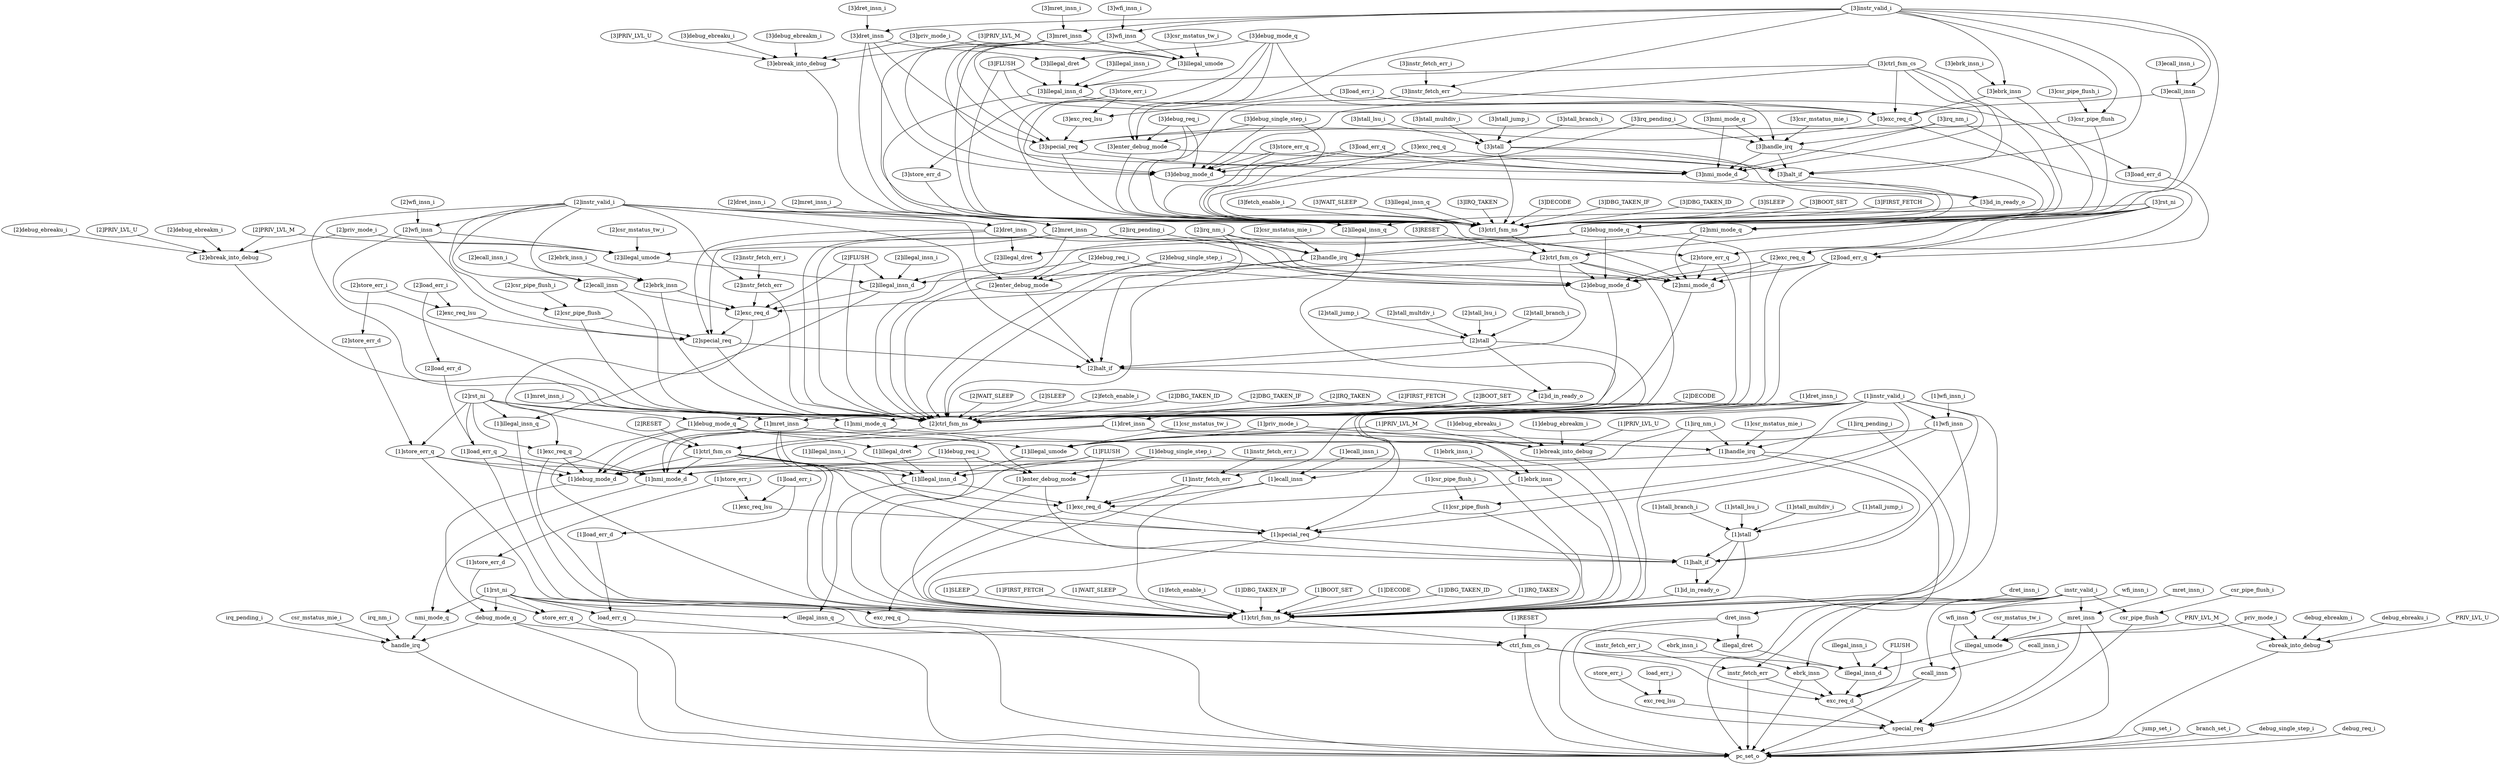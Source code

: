 strict digraph "" {
	"[3]irq_nm_i"	 [complexity=64,
		importance=3.10636393658,
		rank=0.0485369365091];
	"[3]handle_irq"	 [complexity=58,
		importance=3.10136632041,
		rank=0.0534718331106];
	"[3]irq_nm_i" -> "[3]handle_irq";
	"[3]nmi_mode_d"	 [complexity=37,
		importance=0.906310172233,
		rank=0.0244948695198];
	"[3]irq_nm_i" -> "[3]nmi_mode_d";
	"[3]ctrl_fsm_ns"	 [complexity=49,
		importance=1.00782745891,
		rank=0.0205679073247];
	"[3]irq_nm_i" -> "[3]ctrl_fsm_ns";
	"[1]special_req"	 [complexity=30,
		importance=0.51160088407,
		rank=0.0170533628023];
	"[1]ctrl_fsm_ns"	 [complexity=23,
		importance=0.14264191903,
		rank=0.00620182256653];
	"[1]special_req" -> "[1]ctrl_fsm_ns";
	"[1]halt_if"	 [complexity=27,
		importance=0.165482612212,
		rank=0.00612898563747];
	"[1]special_req" -> "[1]halt_if";
	"[3]exc_req_lsu"	 [complexity=63,
		importance=3.11465377059,
		rank=0.0494389487395];
	"[3]special_req"	 [complexity=56,
		importance=3.10715750371,
		rank=0.0554849554233];
	"[3]exc_req_lsu" -> "[3]special_req";
	"[3]fetch_enable_i"	 [complexity=50,
		importance=1.01282507508,
		rank=0.0202565015015];
	"[3]fetch_enable_i" -> "[3]ctrl_fsm_ns";
	"[3]WAIT_SLEEP"	 [complexity=51,
		importance=1.01282507508,
		rank=0.0198593151976];
	"[3]WAIT_SLEEP" -> "[3]ctrl_fsm_ns";
	"[1]debug_mode_d"	 [complexity=26,
		importance=0.0791999291543,
		rank=0.00304615112132];
	debug_mode_q	 [complexity=24,
		importance=0.0721738543768,
		rank=0.00300724393237];
	"[1]debug_mode_d" -> debug_mode_q;
	"[2]DECODE"	 [complexity=30,
		importance=2.71053315458,
		rank=0.0903511051526];
	"[2]ctrl_fsm_ns"	 [complexity=20,
		importance=0.270553553841,
		rank=0.0135276776921];
	"[2]DECODE" -> "[2]ctrl_fsm_ns";
	irq_nm_i	 [complexity=7,
		importance=0.0893454862501,
		rank=0.0127636408929];
	handle_irq	 [complexity=1,
		importance=0.0843478700834,
		rank=0.0843478700834];
	irq_nm_i -> handle_irq;
	"[2]csr_pipe_flush"	 [complexity=34,
		importance=0.902998632097,
		rank=0.026558783297];
	"[2]csr_pipe_flush" -> "[2]ctrl_fsm_ns";
	"[2]special_req"	 [complexity=27,
		importance=0.895335788502,
		rank=0.0331605847593];
	"[2]csr_pipe_flush" -> "[2]special_req";
	dret_insn_i	 [complexity=27,
		importance=0.0759665216691,
		rank=0.00281357487663];
	dret_insn	 [complexity=24,
		importance=0.0709689055024,
		rank=0.00295703772927];
	dret_insn_i -> dret_insn;
	"[3]csr_pipe_flush_i"	 [complexity=66,
		importance=3.11981796347,
		rank=0.0472699691435];
	"[3]csr_pipe_flush"	 [complexity=63,
		importance=3.1148203473,
		rank=0.0494415928143];
	"[3]csr_pipe_flush_i" -> "[3]csr_pipe_flush";
	"[2]stall_multdiv_i"	 [complexity=34,
		importance=0.900172576255,
		rank=0.0264756640075];
	"[2]stall"	 [complexity=29,
		importance=0.895174960088,
		rank=0.030868102072];
	"[2]stall_multdiv_i" -> "[2]stall";
	"[2]rst_ni"	 [complexity=19,
		importance=0.443172525259,
		rank=0.0233248697505];
	"[1]debug_mode_q"	 [complexity=21,
		importance=0.200085489188,
		rank=0.0095278804375];
	"[2]rst_ni" -> "[1]debug_mode_q";
	"[1]exc_req_q"	 [complexity=26,
		importance=0.436015628643,
		rank=0.0167698318709];
	"[2]rst_ni" -> "[1]exc_req_q";
	"[1]load_err_q"	 [complexity=26,
		importance=0.436403765695,
		rank=0.016784760219];
	"[2]rst_ni" -> "[1]load_err_q";
	"[1]ctrl_fsm_cs"	 [complexity=18,
		importance=0.219087454546,
		rank=0.0121715252526];
	"[2]rst_ni" -> "[1]ctrl_fsm_cs";
	"[1]illegal_insn_q"	 [complexity=24,
		importance=0.152119421746,
		rank=0.00633830923941];
	"[2]rst_ni" -> "[1]illegal_insn_q";
	"[1]store_err_q"	 [complexity=26,
		importance=0.436403765695,
		rank=0.016784760219];
	"[2]rst_ni" -> "[1]store_err_q";
	"[1]nmi_mode_q"	 [complexity=38,
		importance=0.514967875669,
		rank=0.0135517862018];
	"[2]rst_ni" -> "[1]nmi_mode_q";
	exc_req_lsu	 [complexity=8,
		importance=0.0376465155033,
		rank=0.00470581443791];
	special_req	 [complexity=1,
		importance=0.0301502486231,
		rank=0.0301502486231];
	exc_req_lsu -> special_req;
	"[1]instr_valid_i"	 [complexity=15,
		importance=0.18166396143,
		rank=0.012110930762];
	"[1]dret_insn"	 [complexity=21,
		importance=0.198880540313,
		rank=0.00947050191968];
	"[1]instr_valid_i" -> "[1]dret_insn";
	"[1]ecall_insn"	 [complexity=12,
		importance=0.176666345263,
		rank=0.0147221954386];
	"[1]instr_valid_i" -> "[1]ecall_insn";
	"[1]mret_insn"	 [complexity=24,
		importance=0.203596889091,
		rank=0.00848320371213];
	"[1]instr_valid_i" -> "[1]mret_insn";
	"[1]enter_debug_mode"	 [complexity=32,
		importance=0.667568568558,
		rank=0.0208615177674];
	"[1]instr_valid_i" -> "[1]enter_debug_mode";
	"[1]wfi_insn"	 [complexity=24,
		importance=0.203596889091,
		rank=0.00848320371213];
	"[1]instr_valid_i" -> "[1]wfi_insn";
	"[1]instr_fetch_err"	 [complexity=12,
		importance=0.176666345263,
		rank=0.0147221954386];
	"[1]instr_valid_i" -> "[1]instr_fetch_err";
	"[1]instr_valid_i" -> "[1]ctrl_fsm_ns";
	"[1]csr_pipe_flush"	 [complexity=37,
		importance=0.519263727664,
		rank=0.0140341548017];
	"[1]instr_valid_i" -> "[1]csr_pipe_flush";
	"[1]ebrk_insn"	 [complexity=12,
		importance=0.176666345263,
		rank=0.0147221954386];
	"[1]instr_valid_i" -> "[1]ebrk_insn";
	"[1]instr_valid_i" -> "[1]halt_if";
	"[2]load_err_d"	 [complexity=28,
		importance=0.442650707218,
		rank=0.0158089538292];
	"[2]load_err_d" -> "[1]load_err_q";
	"[3]illegal_umode"	 [complexity=76,
		importance=3.14502966577,
		rank=0.0413819692864];
	"[3]illegal_insn_d"	 [complexity=70,
		importance=3.13459045191,
		rank=0.0447798635987];
	"[3]illegal_umode" -> "[3]illegal_insn_d";
	"[2]WAIT_SLEEP"	 [complexity=22,
		importance=0.275551170008,
		rank=0.0125250531822];
	"[2]WAIT_SLEEP" -> "[2]ctrl_fsm_ns";
	"[1]debug_mode_q" -> "[1]debug_mode_d";
	"[1]debug_mode_q" -> "[1]enter_debug_mode";
	"[1]illegal_dret"	 [complexity=18,
		importance=0.191217696719,
		rank=0.0106232053733];
	"[1]debug_mode_q" -> "[1]illegal_dret";
	"[1]handle_irq"	 [complexity=32,
		importance=0.505809700777,
		rank=0.0158065531493];
	"[1]debug_mode_q" -> "[1]handle_irq";
	"[1]debug_mode_q" -> "[1]ctrl_fsm_ns";
	debug_ebreaku_i	 [complexity=9,
		importance=0.0341541528043,
		rank=0.00379490586714];
	ebreak_into_debug	 [complexity=2,
		importance=0.0291565366376,
		rank=0.0145782683188];
	debug_ebreaku_i -> ebreak_into_debug;
	"[2]ebreak_into_debug"	 [complexity=22,
		importance=0.28471288929,
		rank=0.0129414949677];
	"[2]ebreak_into_debug" -> "[2]ctrl_fsm_ns";
	instr_fetch_err	 [complexity=15,
		importance=0.0487547104522,
		rank=0.00325031403015];
	pc_set_o	 [complexity=0,
		importance=0.0149972011882,
		rank=0.0];
	instr_fetch_err -> pc_set_o;
	exc_req_d	 [complexity=8,
		importance=0.0410918668578,
		rank=0.00513648335723];
	instr_fetch_err -> exc_req_d;
	"[1]SLEEP"	 [complexity=25,
		importance=0.147639535197,
		rank=0.00590558140788];
	"[1]SLEEP" -> "[1]ctrl_fsm_ns";
	"[1]FIRST_FETCH"	 [complexity=27,
		importance=0.290281454227,
		rank=0.0107511649714];
	"[1]FIRST_FETCH" -> "[1]ctrl_fsm_ns";
	"[1]exc_req_q" -> "[1]debug_mode_d";
	"[1]nmi_mode_d"	 [complexity=9,
		importance=0.101113437107,
		rank=0.0112348263452];
	"[1]exc_req_q" -> "[1]nmi_mode_d";
	"[1]exc_req_q" -> "[1]ctrl_fsm_ns";
	"[1]debug_req_i"	 [complexity=37,
		importance=0.672566184724,
		rank=0.018177464452];
	"[1]debug_req_i" -> "[1]debug_mode_d";
	"[1]debug_req_i" -> "[1]enter_debug_mode";
	"[1]debug_req_i" -> "[1]ctrl_fsm_ns";
	illegal_insn_i	 [complexity=21,
		importance=0.0625808129944,
		rank=0.00298003871402];
	illegal_insn_d	 [complexity=15,
		importance=0.0575831968278,
		rank=0.00383887978852];
	illegal_insn_i -> illegal_insn_d;
	"[1]PRIV_LVL_U"	 [complexity=32,
		importance=0.161798870646,
		rank=0.0050562147077];
	"[1]ebreak_into_debug"	 [complexity=25,
		importance=0.15680125448,
		rank=0.00627205017919];
	"[1]PRIV_LVL_U" -> "[1]ebreak_into_debug";
	"[2]debug_req_i"	 [complexity=34,
		importance=1.18421272397,
		rank=0.034829785999];
	"[2]enter_debug_mode"	 [complexity=29,
		importance=1.1792151078,
		rank=0.0406625899242];
	"[2]debug_req_i" -> "[2]enter_debug_mode";
	"[2]debug_mode_d"	 [complexity=23,
		importance=0.207111563965,
		rank=0.00900485060717];
	"[2]debug_req_i" -> "[2]debug_mode_d";
	"[2]debug_req_i" -> "[2]ctrl_fsm_ns";
	"[2]halt_if"	 [complexity=24,
		importance=0.293394247022,
		rank=0.0122247602926];
	"[2]enter_debug_mode" -> "[2]halt_if";
	"[2]enter_debug_mode" -> "[2]ctrl_fsm_ns";
	"[3]ecall_insn"	 [complexity=70,
		importance=3.12576196554,
		rank=0.0446537423648];
	"[3]exc_req_d"	 [complexity=63,
		importance=3.11809912194,
		rank=0.0494936368562];
	"[3]ecall_insn" -> "[3]exc_req_d";
	"[3]ecall_insn" -> "[3]ctrl_fsm_ns";
	"[1]rst_ni"	 [complexity=4,
		importance=0.321121383034,
		rank=0.0802803457586];
	"[1]rst_ni" -> debug_mode_q;
	nmi_mode_q	 [complexity=7,
		importance=0.0935060449753,
		rank=0.013358006425];
	"[1]rst_ni" -> nmi_mode_q;
	store_err_q	 [complexity=3,
		importance=0.158450020486,
		rank=0.0528166734954];
	"[1]rst_ni" -> store_err_q;
	illegal_insn_q	 [complexity=1,
		importance=0.0244747039037,
		rank=0.0244747039037];
	"[1]rst_ni" -> illegal_insn_q;
	exc_req_q	 [complexity=3,
		importance=0.158061883434,
		rank=0.052687294478];
	"[1]rst_ni" -> exc_req_q;
	ctrl_fsm_cs	 [complexity=21,
		importance=0.0911758197353,
		rank=0.00434170570168];
	"[1]rst_ni" -> ctrl_fsm_cs;
	load_err_q	 [complexity=3,
		importance=0.158450020486,
		rank=0.0528166734954];
	"[1]rst_ni" -> load_err_q;
	"[2]SLEEP"	 [complexity=22,
		importance=0.275551170008,
		rank=0.0125250531822];
	"[2]SLEEP" -> "[2]ctrl_fsm_ns";
	"[3]store_err_i"	 [complexity=66,
		importance=3.11965138675,
		rank=0.0472674452538];
	"[3]store_err_i" -> "[3]exc_req_lsu";
	"[3]store_err_d"	 [complexity=25,
		importance=0.826385611651,
		rank=0.033055424466];
	"[3]store_err_i" -> "[3]store_err_d";
	debug_mode_q -> pc_set_o;
	illegal_dret	 [complexity=21,
		importance=0.0633060619081,
		rank=0.00301457437657];
	debug_mode_q -> illegal_dret;
	debug_mode_q -> handle_irq;
	"[2]ecall_insn"	 [complexity=41,
		importance=0.913940250331,
		rank=0.0222912256178];
	"[2]ecall_insn" -> "[2]ctrl_fsm_ns";
	"[2]exc_req_d"	 [complexity=34,
		importance=0.906277406737,
		rank=0.0266552178452];
	"[2]ecall_insn" -> "[2]exc_req_d";
	"[2]store_err_i"	 [complexity=37,
		importance=0.907829671549,
		rank=0.0245359370689];
	"[2]store_err_d"	 [complexity=28,
		importance=0.442650707218,
		rank=0.0158089538292];
	"[2]store_err_i" -> "[2]store_err_d";
	"[2]exc_req_lsu"	 [complexity=34,
		importance=0.902832055382,
		rank=0.0265538839818];
	"[2]store_err_i" -> "[2]exc_req_lsu";
	"[2]dret_insn"	 [complexity=50,
		importance=0.936154445381,
		rank=0.0187230889076];
	"[2]dret_insn" -> "[2]debug_mode_d";
	"[2]dret_insn" -> "[2]ctrl_fsm_ns";
	"[2]illegal_dret"	 [complexity=47,
		importance=0.928491601787,
		rank=0.0197551404636];
	"[2]dret_insn" -> "[2]illegal_dret";
	"[2]dret_insn" -> "[2]special_req";
	"[2]stall_lsu_i"	 [complexity=34,
		importance=0.900172576255,
		rank=0.0264756640075];
	"[2]stall_lsu_i" -> "[2]stall";
	"[2]store_err_d" -> "[1]store_err_q";
	"[3]PRIV_LVL_M"	 [complexity=58,
		importance=1.02698441053,
		rank=0.0177066277677];
	"[3]PRIV_LVL_M" -> "[3]illegal_umode";
	"[3]ebreak_into_debug"	 [complexity=51,
		importance=1.02198679436,
		rank=0.0200389567521];
	"[3]PRIV_LVL_M" -> "[3]ebreak_into_debug";
	"[2]load_err_q"	 [complexity=23,
		importance=0.820138670127,
		rank=0.035658203049];
	"[2]load_err_q" -> "[2]debug_mode_d";
	"[2]load_err_q" -> "[2]ctrl_fsm_ns";
	"[2]nmi_mode_d"	 [complexity=40,
		importance=0.522575267801,
		rank=0.013064381695];
	"[2]load_err_q" -> "[2]nmi_mode_d";
	"[1]stall_multdiv_i"	 [complexity=37,
		importance=0.516437671822,
		rank=0.0139577749141];
	"[1]stall"	 [complexity=32,
		importance=0.511440055656,
		rank=0.0159825017392];
	"[1]stall_multdiv_i" -> "[1]stall";
	ebrk_insn_i	 [complexity=18,
		importance=0.0537523266188,
		rank=0.00298624036771];
	ebrk_insn	 [complexity=15,
		importance=0.0487547104522,
		rank=0.00325031403015];
	ebrk_insn_i -> ebrk_insn;
	"[2]load_err_i"	 [complexity=37,
		importance=0.907829671549,
		rank=0.0245359370689];
	"[2]load_err_i" -> "[2]load_err_d";
	"[2]load_err_i" -> "[2]exc_req_lsu";
	"[3]store_err_q"	 [complexity=52,
		importance=3.03196038533,
		rank=0.0583069304872];
	"[3]store_err_q" -> "[3]nmi_mode_d";
	"[3]debug_mode_d"	 [complexity=52,
		importance=0.944385469033,
		rank=0.0181612590199];
	"[3]store_err_q" -> "[3]debug_mode_d";
	"[3]store_err_q" -> "[3]ctrl_fsm_ns";
	"[1]RESET"	 [complexity=23,
		importance=0.096173435902,
		rank=0.00418145373487];
	"[1]RESET" -> ctrl_fsm_cs;
	"[2]store_err_q"	 [complexity=23,
		importance=0.820138670127,
		rank=0.035658203049];
	"[2]store_err_q" -> "[2]debug_mode_d";
	"[2]store_err_q" -> "[2]ctrl_fsm_ns";
	"[2]store_err_q" -> "[2]nmi_mode_d";
	wfi_insn_i	 [complexity=30,
		importance=0.080682870447,
		rank=0.0026894290149];
	wfi_insn	 [complexity=27,
		importance=0.0756852542803,
		rank=0.00280315756594];
	wfi_insn_i -> wfi_insn;
	"[1]dret_insn" -> "[1]special_req";
	"[1]dret_insn" -> "[1]debug_mode_d";
	"[1]dret_insn" -> "[1]illegal_dret";
	"[1]dret_insn" -> "[1]ctrl_fsm_ns";
	"[3]csr_mstatus_mie_i"	 [complexity=64,
		importance=3.10636393658,
		rank=0.0485369365091];
	"[3]csr_mstatus_mie_i" -> "[3]handle_irq";
	instr_fetch_err_i	 [complexity=18,
		importance=0.0537523266188,
		rank=0.00298624036771];
	instr_fetch_err_i -> instr_fetch_err;
	jump_set_i	 [complexity=2,
		importance=0.0199948173549,
		rank=0.00999740867744];
	jump_set_i -> pc_set_o;
	"[1]csr_mstatus_tw_i"	 [complexity=24,
		importance=0.200931661663,
		rank=0.00837215256931];
	"[1]illegal_umode"	 [complexity=18,
		importance=0.195934045497,
		rank=0.0108852247498];
	"[1]csr_mstatus_tw_i" -> "[1]illegal_umode";
	"[3]illegal_insn_q"	 [complexity=50,
		importance=1.01730496162,
		rank=0.0203460992325];
	"[3]illegal_insn_q" -> "[3]ctrl_fsm_ns";
	"[1]ecall_insn" -> "[1]ctrl_fsm_ns";
	"[1]exc_req_d"	 [complexity=5,
		importance=0.169003501669,
		rank=0.0338007003337];
	"[1]ecall_insn" -> "[1]exc_req_d";
	wfi_insn -> special_req;
	illegal_umode	 [complexity=21,
		importance=0.0680224106859,
		rank=0.00323916241362];
	wfi_insn -> illegal_umode;
	csr_pipe_flush_i	 [complexity=11,
		importance=0.0428107083841,
		rank=0.00389188258038];
	csr_pipe_flush	 [complexity=8,
		importance=0.0378130922175,
		rank=0.00472663652719];
	csr_pipe_flush_i -> csr_pipe_flush;
	"[2]debug_mode_q"	 [complexity=50,
		importance=0.937359394256,
		rank=0.0187471878851];
	"[2]debug_mode_q" -> "[2]enter_debug_mode";
	"[2]debug_mode_q" -> "[2]debug_mode_d";
	"[2]handle_irq"	 [complexity=29,
		importance=0.88954460521,
		rank=0.0306739519038];
	"[2]debug_mode_q" -> "[2]handle_irq";
	"[2]debug_mode_q" -> "[2]ctrl_fsm_ns";
	"[2]debug_mode_q" -> "[2]illegal_dret";
	"[2]illegal_insn_q"	 [complexity=21,
		importance=0.280031056557,
		rank=0.013334812217];
	"[3]illegal_insn_d" -> "[2]illegal_insn_q";
	"[3]illegal_insn_d" -> "[3]exc_req_d";
	"[2]fetch_enable_i"	 [complexity=21,
		importance=0.275551170008,
		rank=0.0131214842861];
	"[2]fetch_enable_i" -> "[2]ctrl_fsm_ns";
	"[2]csr_mstatus_mie_i"	 [complexity=35,
		importance=0.894542221376,
		rank=0.0255583491822];
	"[2]csr_mstatus_mie_i" -> "[2]handle_irq";
	"[2]id_in_ready_o"	 [complexity=21,
		importance=0.279869955333,
		rank=0.0133271407302];
	"[2]id_in_ready_o" -> "[2]ctrl_fsm_ns";
	"[2]debug_mode_d" -> "[1]debug_mode_q";
	"[2]DBG_TAKEN_ID"	 [complexity=22,
		importance=0.275551170008,
		rank=0.0125250531822];
	"[2]DBG_TAKEN_ID" -> "[2]ctrl_fsm_ns";
	"[3]illegal_insn_i"	 [complexity=76,
		importance=3.13958806808,
		rank=0.0413103693168];
	"[3]illegal_insn_i" -> "[3]illegal_insn_d";
	"[2]DBG_TAKEN_IF"	 [complexity=26,
		importance=0.81665827769,
		rank=0.0314099337573];
	"[2]DBG_TAKEN_IF" -> "[2]ctrl_fsm_ns";
	"[1]WAIT_SLEEP"	 [complexity=25,
		importance=0.147639535197,
		rank=0.00590558140788];
	"[1]WAIT_SLEEP" -> "[1]ctrl_fsm_ns";
	"[3]priv_mode_i"	 [complexity=58,
		importance=1.02698441053,
		rank=0.0177066277677];
	"[3]priv_mode_i" -> "[3]illegal_umode";
	"[3]priv_mode_i" -> "[3]ebreak_into_debug";
	"[1]illegal_insn_d"	 [complexity=12,
		importance=0.185494831639,
		rank=0.0154579026365];
	"[1]illegal_insn_d" -> illegal_insn_q;
	"[1]illegal_insn_d" -> "[1]exc_req_d";
	"[2]instr_fetch_err_i"	 [complexity=44,
		importance=0.918937866498,
		rank=0.0208849515113];
	"[2]instr_fetch_err"	 [complexity=41,
		importance=0.913940250331,
		rank=0.0222912256178];
	"[2]instr_fetch_err_i" -> "[2]instr_fetch_err";
	"[1]csr_pipe_flush_i"	 [complexity=40,
		importance=0.524261343831,
		rank=0.0131065335958];
	"[1]csr_pipe_flush_i" -> "[1]csr_pipe_flush";
	"[3]halt_if"	 [complexity=53,
		importance=1.03066815209,
		rank=0.0194465689074];
	"[3]handle_irq" -> "[3]halt_if";
	"[3]handle_irq" -> "[3]nmi_mode_d";
	"[3]handle_irq" -> "[3]ctrl_fsm_ns";
	"[3]ebrk_insn"	 [complexity=70,
		importance=3.12576196554,
		rank=0.0446537423648];
	"[3]ebrk_insn" -> "[3]exc_req_d";
	"[3]ebrk_insn" -> "[3]ctrl_fsm_ns";
	"[1]load_err_q" -> "[1]debug_mode_d";
	"[1]load_err_q" -> "[1]nmi_mode_d";
	"[1]load_err_q" -> "[1]ctrl_fsm_ns";
	"[3]FLUSH"	 [complexity=76,
		importance=3.13958806808,
		rank=0.0413103693168];
	"[3]FLUSH" -> "[3]illegal_insn_d";
	"[3]FLUSH" -> "[3]exc_req_d";
	"[3]FLUSH" -> "[3]ctrl_fsm_ns";
	"[1]irq_pending_i"	 [complexity=38,
		importance=0.510807316944,
		rank=0.0134422978143];
	"[1]irq_pending_i" -> "[1]handle_irq";
	"[1]irq_pending_i" -> "[1]ctrl_fsm_ns";
	"[3]debug_single_step_i"	 [complexity=63,
		importance=4.13330834424,
		rank=0.0656080689562];
	"[3]enter_debug_mode"	 [complexity=58,
		importance=4.12831072807,
		rank=0.0711777711737];
	"[3]debug_single_step_i" -> "[3]enter_debug_mode";
	"[3]debug_single_step_i" -> "[3]debug_mode_d";
	"[3]debug_single_step_i" -> "[3]ctrl_fsm_ns";
	"[3]IRQ_TAKEN"	 [complexity=55,
		importance=3.02847999289,
		rank=0.0550632725981];
	"[3]IRQ_TAKEN" -> "[3]ctrl_fsm_ns";
	"[1]ctrl_fsm_cs" -> "[1]debug_mode_d";
	"[1]ctrl_fsm_cs" -> "[1]illegal_insn_d";
	"[1]ctrl_fsm_cs" -> "[1]nmi_mode_d";
	"[1]ctrl_fsm_cs" -> "[1]ctrl_fsm_ns";
	"[1]ctrl_fsm_cs" -> "[1]exc_req_d";
	"[1]ctrl_fsm_cs" -> "[1]halt_if";
	"[1]mret_insn" -> "[1]special_req";
	"[1]mret_insn" -> "[1]debug_mode_d";
	"[1]mret_insn" -> "[1]nmi_mode_d";
	"[1]mret_insn" -> "[1]ctrl_fsm_ns";
	"[1]mret_insn" -> "[1]illegal_umode";
	"[1]enter_debug_mode" -> "[1]ctrl_fsm_ns";
	"[1]enter_debug_mode" -> "[1]halt_if";
	"[2]wfi_insn"	 [complexity=53,
		importance=0.940870794159,
		rank=0.0177522791351];
	"[2]wfi_insn" -> "[2]ctrl_fsm_ns";
	"[2]wfi_insn" -> "[2]special_req";
	"[2]illegal_umode"	 [complexity=47,
		importance=0.933207950565,
		rank=0.0198554883099];
	"[2]wfi_insn" -> "[2]illegal_umode";
	"[1]illegal_insn_q" -> "[1]ctrl_fsm_ns";
	"[3]irq_pending_i"	 [complexity=64,
		importance=3.10636393658,
		rank=0.0485369365091];
	"[3]irq_pending_i" -> "[3]handle_irq";
	"[3]irq_pending_i" -> "[3]ctrl_fsm_ns";
	"[3]nmi_mode_q"	 [complexity=64,
		importance=3.11052449531,
		rank=0.0486019452392];
	"[3]nmi_mode_q" -> "[3]handle_irq";
	"[3]nmi_mode_q" -> "[3]nmi_mode_d";
	"[1]PRIV_LVL_M"	 [complexity=24,
		importance=0.200931661663,
		rank=0.00837215256931];
	"[1]PRIV_LVL_M" -> "[1]ebreak_into_debug";
	"[1]PRIV_LVL_M" -> "[1]illegal_umode";
	PRIV_LVL_U	 [complexity=9,
		importance=0.0341541528043,
		rank=0.00379490586714];
	PRIV_LVL_U -> ebreak_into_debug;
	"[1]wfi_insn" -> "[1]special_req";
	"[1]wfi_insn" -> "[1]ctrl_fsm_ns";
	"[1]wfi_insn" -> "[1]illegal_umode";
	"[3]instr_valid_i"	 [complexity=73,
		importance=3.1307595817,
		rank=0.0428871175576];
	"[3]instr_valid_i" -> "[3]ecall_insn";
	"[3]instr_valid_i" -> "[3]ebrk_insn";
	"[3]instr_valid_i" -> "[3]halt_if";
	"[3]wfi_insn"	 [complexity=82,
		importance=3.15269250936,
		rank=0.0384474696264];
	"[3]instr_valid_i" -> "[3]wfi_insn";
	"[3]dret_insn"	 [complexity=79,
		importance=3.14797616059,
		rank=0.0398477995011];
	"[3]instr_valid_i" -> "[3]dret_insn";
	"[3]mret_insn"	 [complexity=82,
		importance=3.15269250936,
		rank=0.0384474696264];
	"[3]instr_valid_i" -> "[3]mret_insn";
	"[3]instr_valid_i" -> "[3]enter_debug_mode";
	"[3]instr_fetch_err"	 [complexity=70,
		importance=3.12576196554,
		rank=0.0446537423648];
	"[3]instr_valid_i" -> "[3]instr_fetch_err";
	"[3]instr_valid_i" -> "[3]ctrl_fsm_ns";
	"[3]instr_valid_i" -> "[3]csr_pipe_flush";
	"[1]id_in_ready_o"	 [complexity=24,
		importance=0.151958320523,
		rank=0.00633159668844];
	"[1]stall" -> "[1]id_in_ready_o";
	"[1]stall" -> "[1]ctrl_fsm_ns";
	"[1]stall" -> "[1]halt_if";
	"[3]ctrl_fsm_cs"	 [complexity=76,
		importance=3.16818307482,
		rank=0.0416866194055];
	"[3]ctrl_fsm_cs" -> "[3]illegal_insn_d";
	"[3]ctrl_fsm_cs" -> "[3]halt_if";
	"[3]ctrl_fsm_cs" -> "[3]nmi_mode_d";
	"[3]ctrl_fsm_cs" -> "[3]debug_mode_d";
	"[3]ctrl_fsm_cs" -> "[3]exc_req_d";
	"[3]ctrl_fsm_cs" -> "[3]ctrl_fsm_ns";
	"[3]illegal_dret"	 [complexity=76,
		importance=3.14031331699,
		rank=0.0413199120657];
	"[3]illegal_dret" -> "[3]illegal_insn_d";
	branch_set_i	 [complexity=2,
		importance=0.0199948173549,
		rank=0.00999740867744];
	branch_set_i -> pc_set_o;
	"[1]store_err_q" -> "[1]debug_mode_d";
	"[1]store_err_q" -> "[1]nmi_mode_d";
	"[1]store_err_q" -> "[1]ctrl_fsm_ns";
	"[3]mret_insn_i"	 [complexity=85,
		importance=3.15769012553,
		rank=0.0371492955945];
	"[3]mret_insn_i" -> "[3]mret_insn";
	"[2]handle_irq" -> "[2]halt_if";
	"[2]handle_irq" -> "[2]ctrl_fsm_ns";
	"[2]handle_irq" -> "[2]nmi_mode_d";
	"[2]mret_insn_i"	 [complexity=56,
		importance=0.945868410326,
		rank=0.0168905073272];
	"[2]mret_insn"	 [complexity=53,
		importance=0.940870794159,
		rank=0.0177522791351];
	"[2]mret_insn_i" -> "[2]mret_insn";
	"[1]store_err_i"	 [complexity=40,
		importance=0.524094767117,
		rank=0.0131023691779];
	"[1]store_err_d"	 [complexity=5,
		importance=0.16469696201,
		rank=0.0329393924019];
	"[1]store_err_i" -> "[1]store_err_d";
	"[1]exc_req_lsu"	 [complexity=37,
		importance=0.51909715095,
		rank=0.0140296527284];
	"[1]store_err_i" -> "[1]exc_req_lsu";
	dret_insn -> pc_set_o;
	dret_insn -> special_req;
	dret_insn -> illegal_dret;
	"[3]DECODE"	 [complexity=59,
		importance=10.0832722053,
		rank=0.170902918733];
	"[3]DECODE" -> "[3]ctrl_fsm_ns";
	PRIV_LVL_M	 [complexity=27,
		importance=0.0730200268526,
		rank=0.00270444543898];
	PRIV_LVL_M -> ebreak_into_debug;
	PRIV_LVL_M -> illegal_umode;
	"[1]store_err_d" -> store_err_q;
	"[1]fetch_enable_i"	 [complexity=24,
		importance=0.147639535197,
		rank=0.00615164729987];
	"[1]fetch_enable_i" -> "[1]ctrl_fsm_ns";
	"[2]FLUSH"	 [complexity=47,
		importance=0.927766352873,
		rank=0.0197397096356];
	"[2]illegal_insn_d"	 [complexity=41,
		importance=0.922768736707,
		rank=0.0225065545538];
	"[2]FLUSH" -> "[2]illegal_insn_d";
	"[2]FLUSH" -> "[2]ctrl_fsm_ns";
	"[2]FLUSH" -> "[2]exc_req_d";
	"[2]illegal_insn_d" -> "[1]illegal_insn_q";
	"[2]illegal_insn_d" -> "[2]exc_req_d";
	"[2]halt_if" -> "[2]id_in_ready_o";
	"[3]id_in_ready_o"	 [complexity=50,
		importance=1.0171438604,
		rank=0.020342877208];
	"[3]halt_if" -> "[3]id_in_ready_o";
	instr_valid_i	 [complexity=27,
		importance=0.0759665216691,
		rank=0.00281357487663];
	instr_valid_i -> instr_fetch_err;
	instr_valid_i -> pc_set_o;
	instr_valid_i -> wfi_insn;
	instr_valid_i -> dret_insn;
	ecall_insn	 [complexity=15,
		importance=0.0487547104522,
		rank=0.00325031403015];
	instr_valid_i -> ecall_insn;
	instr_valid_i -> ebrk_insn;
	instr_valid_i -> csr_pipe_flush;
	mret_insn	 [complexity=27,
		importance=0.0756852542803,
		rank=0.00280315756594];
	instr_valid_i -> mret_insn;
	"[2]illegal_insn_i"	 [complexity=47,
		importance=0.927766352873,
		rank=0.0197397096356];
	"[2]illegal_insn_i" -> "[2]illegal_insn_d";
	"[3]debug_req_i"	 [complexity=63,
		importance=4.13330834424,
		rank=0.0656080689562];
	"[3]debug_req_i" -> "[3]enter_debug_mode";
	"[3]debug_req_i" -> "[3]debug_mode_d";
	"[3]debug_req_i" -> "[3]ctrl_fsm_ns";
	mret_insn_i	 [complexity=30,
		importance=0.080682870447,
		rank=0.0026894290149];
	mret_insn_i -> mret_insn;
	"[1]stall_jump_i"	 [complexity=37,
		importance=0.516437671822,
		rank=0.0139577749141];
	"[1]stall_jump_i" -> "[1]stall";
	"[3]DBG_TAKEN_IF"	 [complexity=55,
		importance=3.02847999289,
		rank=0.0550632725981];
	"[3]DBG_TAKEN_IF" -> "[3]ctrl_fsm_ns";
	"[2]illegal_insn_q" -> "[2]ctrl_fsm_ns";
	"[3]DBG_TAKEN_ID"	 [complexity=51,
		importance=1.01282507508,
		rank=0.0198593151976];
	"[3]DBG_TAKEN_ID" -> "[3]ctrl_fsm_ns";
	"[1]irq_nm_i"	 [complexity=38,
		importance=0.510807316944,
		rank=0.0134422978143];
	"[1]irq_nm_i" -> "[1]nmi_mode_d";
	"[1]irq_nm_i" -> "[1]handle_irq";
	"[1]irq_nm_i" -> "[1]ctrl_fsm_ns";
	"[2]stall_branch_i"	 [complexity=34,
		importance=0.900172576255,
		rank=0.0264756640075];
	"[2]stall_branch_i" -> "[2]stall";
	"[3]special_req" -> "[3]halt_if";
	"[3]special_req" -> "[3]ctrl_fsm_ns";
	"[2]ctrl_fsm_ns" -> "[1]ctrl_fsm_cs";
	ebreak_into_debug -> pc_set_o;
	"[1]nmi_mode_d" -> nmi_mode_q;
	"[2]irq_nm_i"	 [complexity=35,
		importance=0.894542221376,
		rank=0.0255583491822];
	"[2]irq_nm_i" -> "[2]handle_irq";
	"[2]irq_nm_i" -> "[2]ctrl_fsm_ns";
	"[2]irq_nm_i" -> "[2]nmi_mode_d";
	"[3]ecall_insn_i"	 [complexity=73,
		importance=3.1307595817,
		rank=0.0428871175576];
	"[3]ecall_insn_i" -> "[3]ecall_insn";
	"[1]ebreak_into_debug" -> "[1]ctrl_fsm_ns";
	"[1]csr_mstatus_mie_i"	 [complexity=38,
		importance=0.510807316944,
		rank=0.0134422978143];
	"[1]csr_mstatus_mie_i" -> "[1]handle_irq";
	ecall_insn -> pc_set_o;
	ecall_insn -> exc_req_d;
	"[1]instr_fetch_err_i"	 [complexity=15,
		importance=0.18166396143,
		rank=0.012110930762];
	"[1]instr_fetch_err_i" -> "[1]instr_fetch_err";
	"[2]instr_fetch_err" -> "[2]ctrl_fsm_ns";
	"[2]instr_fetch_err" -> "[2]exc_req_d";
	"[1]nmi_mode_q" -> "[1]nmi_mode_d";
	"[1]nmi_mode_q" -> "[1]handle_irq";
	"[3]rst_ni"	 [complexity=24,
		importance=1.64527495642,
		rank=0.0685531231842];
	"[3]rst_ni" -> "[2]load_err_q";
	"[3]rst_ni" -> "[2]store_err_q";
	"[3]rst_ni" -> "[2]debug_mode_q";
	"[3]rst_ni" -> "[2]illegal_insn_q";
	"[2]ctrl_fsm_cs"	 [complexity=47,
		importance=0.956361359614,
		rank=0.0203481140343];
	"[3]rst_ni" -> "[2]ctrl_fsm_cs";
	"[2]exc_req_q"	 [complexity=23,
		importance=0.819750533075,
		rank=0.035641327525];
	"[3]rst_ni" -> "[2]exc_req_q";
	"[2]nmi_mode_q"	 [complexity=35,
		importance=0.898702780101,
		rank=0.0256772222886];
	"[3]rst_ni" -> "[2]nmi_mode_q";
	"[1]ecall_insn_i"	 [complexity=15,
		importance=0.18166396143,
		rank=0.012110930762];
	"[1]ecall_insn_i" -> "[1]ecall_insn";
	"[2]mret_insn" -> "[2]debug_mode_d";
	"[2]mret_insn" -> "[2]ctrl_fsm_ns";
	"[2]mret_insn" -> "[2]nmi_mode_d";
	"[2]mret_insn" -> "[2]special_req";
	"[2]mret_insn" -> "[2]illegal_umode";
	"[3]wfi_insn" -> "[3]illegal_umode";
	"[3]wfi_insn" -> "[3]special_req";
	"[3]wfi_insn" -> "[3]ctrl_fsm_ns";
	"[1]debug_ebreaku_i"	 [complexity=32,
		importance=0.161798870646,
		rank=0.0050562147077];
	"[1]debug_ebreaku_i" -> "[1]ebreak_into_debug";
	"[3]debug_ebreakm_i"	 [complexity=58,
		importance=1.02698441053,
		rank=0.0177066277677];
	"[3]debug_ebreakm_i" -> "[3]ebreak_into_debug";
	nmi_mode_q -> handle_irq;
	"[1]id_in_ready_o" -> "[1]ctrl_fsm_ns";
	special_req -> pc_set_o;
	ebrk_insn -> pc_set_o;
	ebrk_insn -> exc_req_d;
	"[1]illegal_dret" -> "[1]illegal_insn_d";
	"[2]exc_req_lsu" -> "[2]special_req";
	irq_pending_i	 [complexity=7,
		importance=0.0893454862501,
		rank=0.0127636408929];
	irq_pending_i -> handle_irq;
	"[1]debug_single_step_i"	 [complexity=37,
		importance=0.672566184724,
		rank=0.018177464452];
	"[1]debug_single_step_i" -> "[1]debug_mode_d";
	"[1]debug_single_step_i" -> "[1]enter_debug_mode";
	"[1]debug_single_step_i" -> "[1]ctrl_fsm_ns";
	"[1]handle_irq" -> "[1]nmi_mode_d";
	"[1]handle_irq" -> "[1]ctrl_fsm_ns";
	"[1]handle_irq" -> "[1]halt_if";
	debug_single_step_i	 [complexity=2,
		importance=0.0349920185431,
		rank=0.0174960092716];
	debug_single_step_i -> pc_set_o;
	"[1]stall_branch_i"	 [complexity=37,
		importance=0.516437671822,
		rank=0.0139577749141];
	"[1]stall_branch_i" -> "[1]stall";
	"[3]stall_lsu_i"	 [complexity=63,
		importance=3.11199429146,
		rank=0.0493967347851];
	"[3]stall"	 [complexity=58,
		importance=3.10699667529,
		rank=0.0535689081947];
	"[3]stall_lsu_i" -> "[3]stall";
	illegal_dret -> illegal_insn_d;
	"[2]debug_ebreaku_i"	 [complexity=29,
		importance=0.289710505457,
		rank=0.00999001742956];
	"[2]debug_ebreaku_i" -> "[2]ebreak_into_debug";
	"[2]dret_insn_i"	 [complexity=53,
		importance=0.941152061548,
		rank=0.0177575860669];
	"[2]dret_insn_i" -> "[2]dret_insn";
	csr_pipe_flush -> special_req;
	"[1]instr_fetch_err" -> "[1]ctrl_fsm_ns";
	"[1]instr_fetch_err" -> "[1]exc_req_d";
	"[1]ebrk_insn_i"	 [complexity=15,
		importance=0.18166396143,
		rank=0.012110930762];
	"[1]ebrk_insn_i" -> "[1]ebrk_insn";
	csr_mstatus_mie_i	 [complexity=7,
		importance=0.0893454862501,
		rank=0.0127636408929];
	csr_mstatus_mie_i -> handle_irq;
	"[1]DBG_TAKEN_IF"	 [complexity=29,
		importance=0.432923373258,
		rank=0.0149283921813];
	"[1]DBG_TAKEN_IF" -> "[1]ctrl_fsm_ns";
	store_err_q -> pc_set_o;
	"[1]BOOT_SET"	 [complexity=25,
		importance=0.147639535197,
		rank=0.00590558140788];
	"[1]BOOT_SET" -> "[1]ctrl_fsm_ns";
	"[3]dret_insn" -> "[3]illegal_dret";
	"[3]dret_insn" -> "[3]special_req";
	"[3]dret_insn" -> "[3]debug_mode_d";
	"[3]dret_insn" -> "[3]ctrl_fsm_ns";
	"[3]id_in_ready_o" -> "[3]ctrl_fsm_ns";
	"[2]IRQ_TAKEN"	 [complexity=26,
		importance=0.81665827769,
		rank=0.0314099337573];
	"[2]IRQ_TAKEN" -> "[2]ctrl_fsm_ns";
	"[3]nmi_mode_d" -> "[2]nmi_mode_q";
	"[2]priv_mode_i"	 [complexity=29,
		importance=0.289710505457,
		rank=0.00999001742956];
	"[2]priv_mode_i" -> "[2]ebreak_into_debug";
	"[2]priv_mode_i" -> "[2]illegal_umode";
	"[3]ebreak_into_debug" -> "[3]ctrl_fsm_ns";
	"[2]ebrk_insn"	 [complexity=41,
		importance=0.913940250331,
		rank=0.0222912256178];
	"[2]ebrk_insn" -> "[2]ctrl_fsm_ns";
	"[2]ebrk_insn" -> "[2]exc_req_d";
	debug_req_i	 [complexity=2,
		importance=0.0349920185431,
		rank=0.0174960092716];
	debug_req_i -> pc_set_o;
	"[2]PRIV_LVL_M"	 [complexity=29,
		importance=0.289710505457,
		rank=0.00999001742956];
	"[2]PRIV_LVL_M" -> "[2]ebreak_into_debug";
	"[2]PRIV_LVL_M" -> "[2]illegal_umode";
	"[3]PRIV_LVL_U"	 [complexity=58,
		importance=1.02698441053,
		rank=0.0177066277677];
	"[3]PRIV_LVL_U" -> "[3]ebreak_into_debug";
	illegal_insn_q -> pc_set_o;
	"[2]ctrl_fsm_cs" -> "[2]debug_mode_d";
	"[2]ctrl_fsm_cs" -> "[2]illegal_insn_d";
	"[2]ctrl_fsm_cs" -> "[2]halt_if";
	"[2]ctrl_fsm_cs" -> "[2]ctrl_fsm_ns";
	"[2]ctrl_fsm_cs" -> "[2]exc_req_d";
	"[2]ctrl_fsm_cs" -> "[2]nmi_mode_d";
	"[1]DECODE"	 [complexity=33,
		importance=1.43141680647,
		rank=0.0433762668627];
	"[1]DECODE" -> "[1]ctrl_fsm_ns";
	"[1]mret_insn_i"	 [complexity=27,
		importance=0.208594505258,
		rank=0.00772572241695];
	"[1]mret_insn_i" -> "[1]mret_insn";
	"[2]csr_mstatus_tw_i"	 [complexity=53,
		importance=0.938205566732,
		rank=0.0177019918251];
	"[2]csr_mstatus_tw_i" -> "[2]illegal_umode";
	illegal_insn_d -> exc_req_d;
	"[1]ctrl_fsm_ns" -> ctrl_fsm_cs;
	"[1]exc_req_d" -> "[1]special_req";
	"[1]exc_req_d" -> exc_req_q;
	"[2]PRIV_LVL_U"	 [complexity=29,
		importance=0.289710505457,
		rank=0.00999001742956];
	"[2]PRIV_LVL_U" -> "[2]ebreak_into_debug";
	"[3]mret_insn" -> "[3]illegal_umode";
	"[3]mret_insn" -> "[3]special_req";
	"[3]mret_insn" -> "[3]nmi_mode_d";
	"[3]mret_insn" -> "[3]debug_mode_d";
	"[3]mret_insn" -> "[3]ctrl_fsm_ns";
	"[1]illegal_insn_i"	 [complexity=18,
		importance=0.190492447805,
		rank=0.010582913767];
	"[1]illegal_insn_i" -> "[1]illegal_insn_d";
	"[3]RESET"	 [complexity=49,
		importance=0.961358975781,
		rank=0.0196195709343];
	"[3]RESET" -> "[2]ctrl_fsm_cs";
	illegal_umode -> illegal_insn_d;
	"[3]ebrk_insn_i"	 [complexity=73,
		importance=3.1307595817,
		rank=0.0428871175576];
	"[3]ebrk_insn_i" -> "[3]ebrk_insn";
	"[1]wfi_insn_i"	 [complexity=27,
		importance=0.208594505258,
		rank=0.00772572241695];
	"[1]wfi_insn_i" -> "[1]wfi_insn";
	"[2]exc_req_d" -> "[1]exc_req_q";
	"[2]exc_req_d" -> "[2]special_req";
	"[1]FLUSH"	 [complexity=18,
		importance=0.190492447805,
		rank=0.010582913767];
	"[1]FLUSH" -> "[1]illegal_insn_d";
	"[1]FLUSH" -> "[1]ctrl_fsm_ns";
	"[1]FLUSH" -> "[1]exc_req_d";
	"[1]illegal_umode" -> "[1]illegal_insn_d";
	"[3]load_err_i"	 [complexity=27,
		importance=0.831383227817,
		rank=0.0307919714006];
	"[3]load_err_i" -> "[3]exc_req_lsu";
	"[3]load_err_d"	 [complexity=25,
		importance=0.826385611651,
		rank=0.033055424466];
	"[3]load_err_i" -> "[3]load_err_d";
	"[2]debug_ebreakm_i"	 [complexity=29,
		importance=0.289710505457,
		rank=0.00999001742956];
	"[2]debug_ebreakm_i" -> "[2]ebreak_into_debug";
	"[3]csr_mstatus_tw_i"	 [complexity=82,
		importance=3.15002728194,
		rank=0.0384149668529];
	"[3]csr_mstatus_tw_i" -> "[3]illegal_umode";
	"[3]load_err_d" -> "[2]load_err_q";
	"[3]enter_debug_mode" -> "[3]halt_if";
	"[3]enter_debug_mode" -> "[3]ctrl_fsm_ns";
	"[2]debug_single_step_i"	 [complexity=34,
		importance=1.18421272397,
		rank=0.034829785999];
	"[2]debug_single_step_i" -> "[2]enter_debug_mode";
	"[2]debug_single_step_i" -> "[2]debug_mode_d";
	"[2]debug_single_step_i" -> "[2]ctrl_fsm_ns";
	"[1]dret_insn_i"	 [complexity=24,
		importance=0.20387815648,
		rank=0.00849492318666];
	"[1]dret_insn_i" -> "[1]dret_insn";
	priv_mode_i	 [complexity=27,
		importance=0.0730200268526,
		rank=0.00270444543898];
	priv_mode_i -> ebreak_into_debug;
	priv_mode_i -> illegal_umode;
	"[2]illegal_dret" -> "[2]illegal_insn_d";
	"[1]load_err_i"	 [complexity=40,
		importance=0.524094767117,
		rank=0.0131023691779];
	"[1]load_err_d"	 [complexity=5,
		importance=0.16469696201,
		rank=0.0329393924019];
	"[1]load_err_i" -> "[1]load_err_d";
	"[1]load_err_i" -> "[1]exc_req_lsu";
	"[2]instr_valid_i"	 [complexity=44,
		importance=0.918937866498,
		rank=0.0208849515113];
	"[2]instr_valid_i" -> "[2]csr_pipe_flush";
	"[2]instr_valid_i" -> "[2]enter_debug_mode";
	"[2]instr_valid_i" -> "[2]ecall_insn";
	"[2]instr_valid_i" -> "[2]dret_insn";
	"[2]instr_valid_i" -> "[2]wfi_insn";
	"[2]instr_valid_i" -> "[2]halt_if";
	"[2]instr_valid_i" -> "[2]ctrl_fsm_ns";
	"[2]instr_valid_i" -> "[2]instr_fetch_err";
	"[2]instr_valid_i" -> "[2]mret_insn";
	"[2]instr_valid_i" -> "[2]ebrk_insn";
	FLUSH	 [complexity=21,
		importance=0.0625808129944,
		rank=0.00298003871402];
	FLUSH -> illegal_insn_d;
	FLUSH -> exc_req_d;
	"[1]csr_pipe_flush" -> "[1]special_req";
	"[1]csr_pipe_flush" -> "[1]ctrl_fsm_ns";
	"[1]load_err_d" -> load_err_q;
	"[3]load_err_q"	 [complexity=52,
		importance=3.03196038533,
		rank=0.0583069304872];
	"[3]load_err_q" -> "[3]nmi_mode_d";
	"[3]load_err_q" -> "[3]debug_mode_d";
	"[3]load_err_q" -> "[3]ctrl_fsm_ns";
	"[2]exc_req_q" -> "[2]debug_mode_d";
	"[2]exc_req_q" -> "[2]ctrl_fsm_ns";
	"[2]exc_req_q" -> "[2]nmi_mode_d";
	"[3]dret_insn_i"	 [complexity=82,
		importance=3.15297377675,
		rank=0.0384508997165];
	"[3]dret_insn_i" -> "[3]dret_insn";
	"[3]stall_multdiv_i"	 [complexity=63,
		importance=3.11199429146,
		rank=0.0493967347851];
	"[3]stall_multdiv_i" -> "[3]stall";
	"[3]SLEEP"	 [complexity=51,
		importance=1.01282507508,
		rank=0.0198593151976];
	"[3]SLEEP" -> "[3]ctrl_fsm_ns";
	"[1]DBG_TAKEN_ID"	 [complexity=25,
		importance=0.147639535197,
		rank=0.00590558140788];
	"[1]DBG_TAKEN_ID" -> "[1]ctrl_fsm_ns";
	"[2]stall_jump_i"	 [complexity=34,
		importance=0.900172576255,
		rank=0.0264756640075];
	"[2]stall_jump_i" -> "[2]stall";
	handle_irq -> pc_set_o;
	"[1]ebrk_insn" -> "[1]ctrl_fsm_ns";
	"[1]ebrk_insn" -> "[1]exc_req_d";
	"[3]debug_ebreaku_i"	 [complexity=58,
		importance=1.02698441053,
		rank=0.0177066277677];
	"[3]debug_ebreaku_i" -> "[3]ebreak_into_debug";
	"[3]stall_jump_i"	 [complexity=63,
		importance=3.11199429146,
		rank=0.0493967347851];
	"[3]stall_jump_i" -> "[3]stall";
	"[2]nmi_mode_d" -> "[1]nmi_mode_q";
	"[3]instr_fetch_err_i"	 [complexity=73,
		importance=3.1307595817,
		rank=0.0428871175576];
	"[3]instr_fetch_err_i" -> "[3]instr_fetch_err";
	"[1]halt_if" -> "[1]id_in_ready_o";
	"[2]FIRST_FETCH"	 [complexity=24,
		importance=0.546104723849,
		rank=0.0227543634937];
	"[2]FIRST_FETCH" -> "[2]ctrl_fsm_ns";
	"[2]special_req" -> "[2]halt_if";
	"[2]special_req" -> "[2]ctrl_fsm_ns";
	"[2]csr_pipe_flush_i"	 [complexity=37,
		importance=0.907996248263,
		rank=0.0245404391422];
	"[2]csr_pipe_flush_i" -> "[2]csr_pipe_flush";
	mret_insn -> pc_set_o;
	mret_insn -> special_req;
	mret_insn -> illegal_umode;
	"[1]IRQ_TAKEN"	 [complexity=29,
		importance=0.432923373258,
		rank=0.0149283921813];
	"[1]IRQ_TAKEN" -> "[1]ctrl_fsm_ns";
	"[2]nmi_mode_q" -> "[2]handle_irq";
	"[2]nmi_mode_q" -> "[2]nmi_mode_d";
	debug_ebreakm_i	 [complexity=9,
		importance=0.0341541528043,
		rank=0.00379490586714];
	debug_ebreakm_i -> ebreak_into_debug;
	exc_req_d -> special_req;
	"[3]instr_fetch_err" -> "[3]exc_req_d";
	"[3]instr_fetch_err" -> "[3]ctrl_fsm_ns";
	"[2]stall" -> "[2]id_in_ready_o";
	"[2]stall" -> "[2]halt_if";
	"[2]stall" -> "[2]ctrl_fsm_ns";
	"[2]irq_pending_i"	 [complexity=35,
		importance=0.894542221376,
		rank=0.0255583491822];
	"[2]irq_pending_i" -> "[2]handle_irq";
	"[2]irq_pending_i" -> "[2]ctrl_fsm_ns";
	ecall_insn_i	 [complexity=18,
		importance=0.0537523266188,
		rank=0.00298624036771];
	ecall_insn_i -> ecall_insn;
	"[2]ecall_insn_i"	 [complexity=44,
		importance=0.918937866498,
		rank=0.0208849515113];
	"[2]ecall_insn_i" -> "[2]ecall_insn";
	"[3]stall_branch_i"	 [complexity=63,
		importance=3.11199429146,
		rank=0.0493967347851];
	"[3]stall_branch_i" -> "[3]stall";
	"[2]wfi_insn_i"	 [complexity=56,
		importance=0.945868410326,
		rank=0.0168905073272];
	"[2]wfi_insn_i" -> "[2]wfi_insn";
	exc_req_q -> pc_set_o;
	"[3]debug_mode_d" -> "[2]debug_mode_q";
	"[2]RESET"	 [complexity=20,
		importance=0.224085070713,
		rank=0.0112042535356];
	"[2]RESET" -> "[1]ctrl_fsm_cs";
	"[2]ebrk_insn_i"	 [complexity=44,
		importance=0.918937866498,
		rank=0.0208849515113];
	"[2]ebrk_insn_i" -> "[2]ebrk_insn";
	"[1]priv_mode_i"	 [complexity=24,
		importance=0.200931661663,
		rank=0.00837215256931];
	"[1]priv_mode_i" -> "[1]ebreak_into_debug";
	"[1]priv_mode_i" -> "[1]illegal_umode";
	"[3]BOOT_SET"	 [complexity=51,
		importance=1.01282507508,
		rank=0.0198593151976];
	"[3]BOOT_SET" -> "[3]ctrl_fsm_ns";
	"[3]store_err_d" -> "[2]store_err_q";
	ctrl_fsm_cs -> pc_set_o;
	ctrl_fsm_cs -> illegal_insn_d;
	ctrl_fsm_cs -> exc_req_d;
	"[3]debug_mode_q"	 [complexity=79,
		importance=3.14918110946,
		rank=0.0398630520185];
	"[3]debug_mode_q" -> "[3]handle_irq";
	"[3]debug_mode_q" -> "[3]illegal_dret";
	"[3]debug_mode_q" -> "[3]enter_debug_mode";
	"[3]debug_mode_q" -> "[3]debug_mode_d";
	"[3]debug_mode_q" -> "[3]ctrl_fsm_ns";
	"[1]stall_lsu_i"	 [complexity=37,
		importance=0.516437671822,
		rank=0.0139577749141];
	"[1]stall_lsu_i" -> "[1]stall";
	store_err_i	 [complexity=11,
		importance=0.0426441316699,
		rank=0.00387673924272];
	store_err_i -> exc_req_lsu;
	"[1]debug_ebreakm_i"	 [complexity=32,
		importance=0.161798870646,
		rank=0.0050562147077];
	"[1]debug_ebreakm_i" -> "[1]ebreak_into_debug";
	load_err_q -> pc_set_o;
	"[3]wfi_insn_i"	 [complexity=85,
		importance=3.15769012553,
		rank=0.0371492955945];
	"[3]wfi_insn_i" -> "[3]wfi_insn";
	"[3]FIRST_FETCH"	 [complexity=53,
		importance=2.02065253399,
		rank=0.0381255195092];
	"[3]FIRST_FETCH" -> "[3]ctrl_fsm_ns";
	"[3]exc_req_d" -> "[3]special_req";
	"[3]exc_req_d" -> "[2]exc_req_q";
	"[2]BOOT_SET"	 [complexity=22,
		importance=0.275551170008,
		rank=0.0125250531822];
	"[2]BOOT_SET" -> "[2]ctrl_fsm_ns";
	"[3]ctrl_fsm_ns" -> "[2]ctrl_fsm_cs";
	"[3]csr_pipe_flush" -> "[3]special_req";
	"[3]csr_pipe_flush" -> "[3]ctrl_fsm_ns";
	csr_mstatus_tw_i	 [complexity=27,
		importance=0.0730200268526,
		rank=0.00270444543898];
	csr_mstatus_tw_i -> illegal_umode;
	load_err_i	 [complexity=11,
		importance=0.0426441316699,
		rank=0.00387673924272];
	load_err_i -> exc_req_lsu;
	"[1]exc_req_lsu" -> "[1]special_req";
	"[2]illegal_umode" -> "[2]illegal_insn_d";
	"[3]exc_req_q"	 [complexity=52,
		importance=3.03157224828,
		rank=0.0582994663131];
	"[3]exc_req_q" -> "[3]nmi_mode_d";
	"[3]exc_req_q" -> "[3]debug_mode_d";
	"[3]exc_req_q" -> "[3]ctrl_fsm_ns";
	"[3]stall" -> "[3]halt_if";
	"[3]stall" -> "[3]id_in_ready_o";
	"[3]stall" -> "[3]ctrl_fsm_ns";
}
